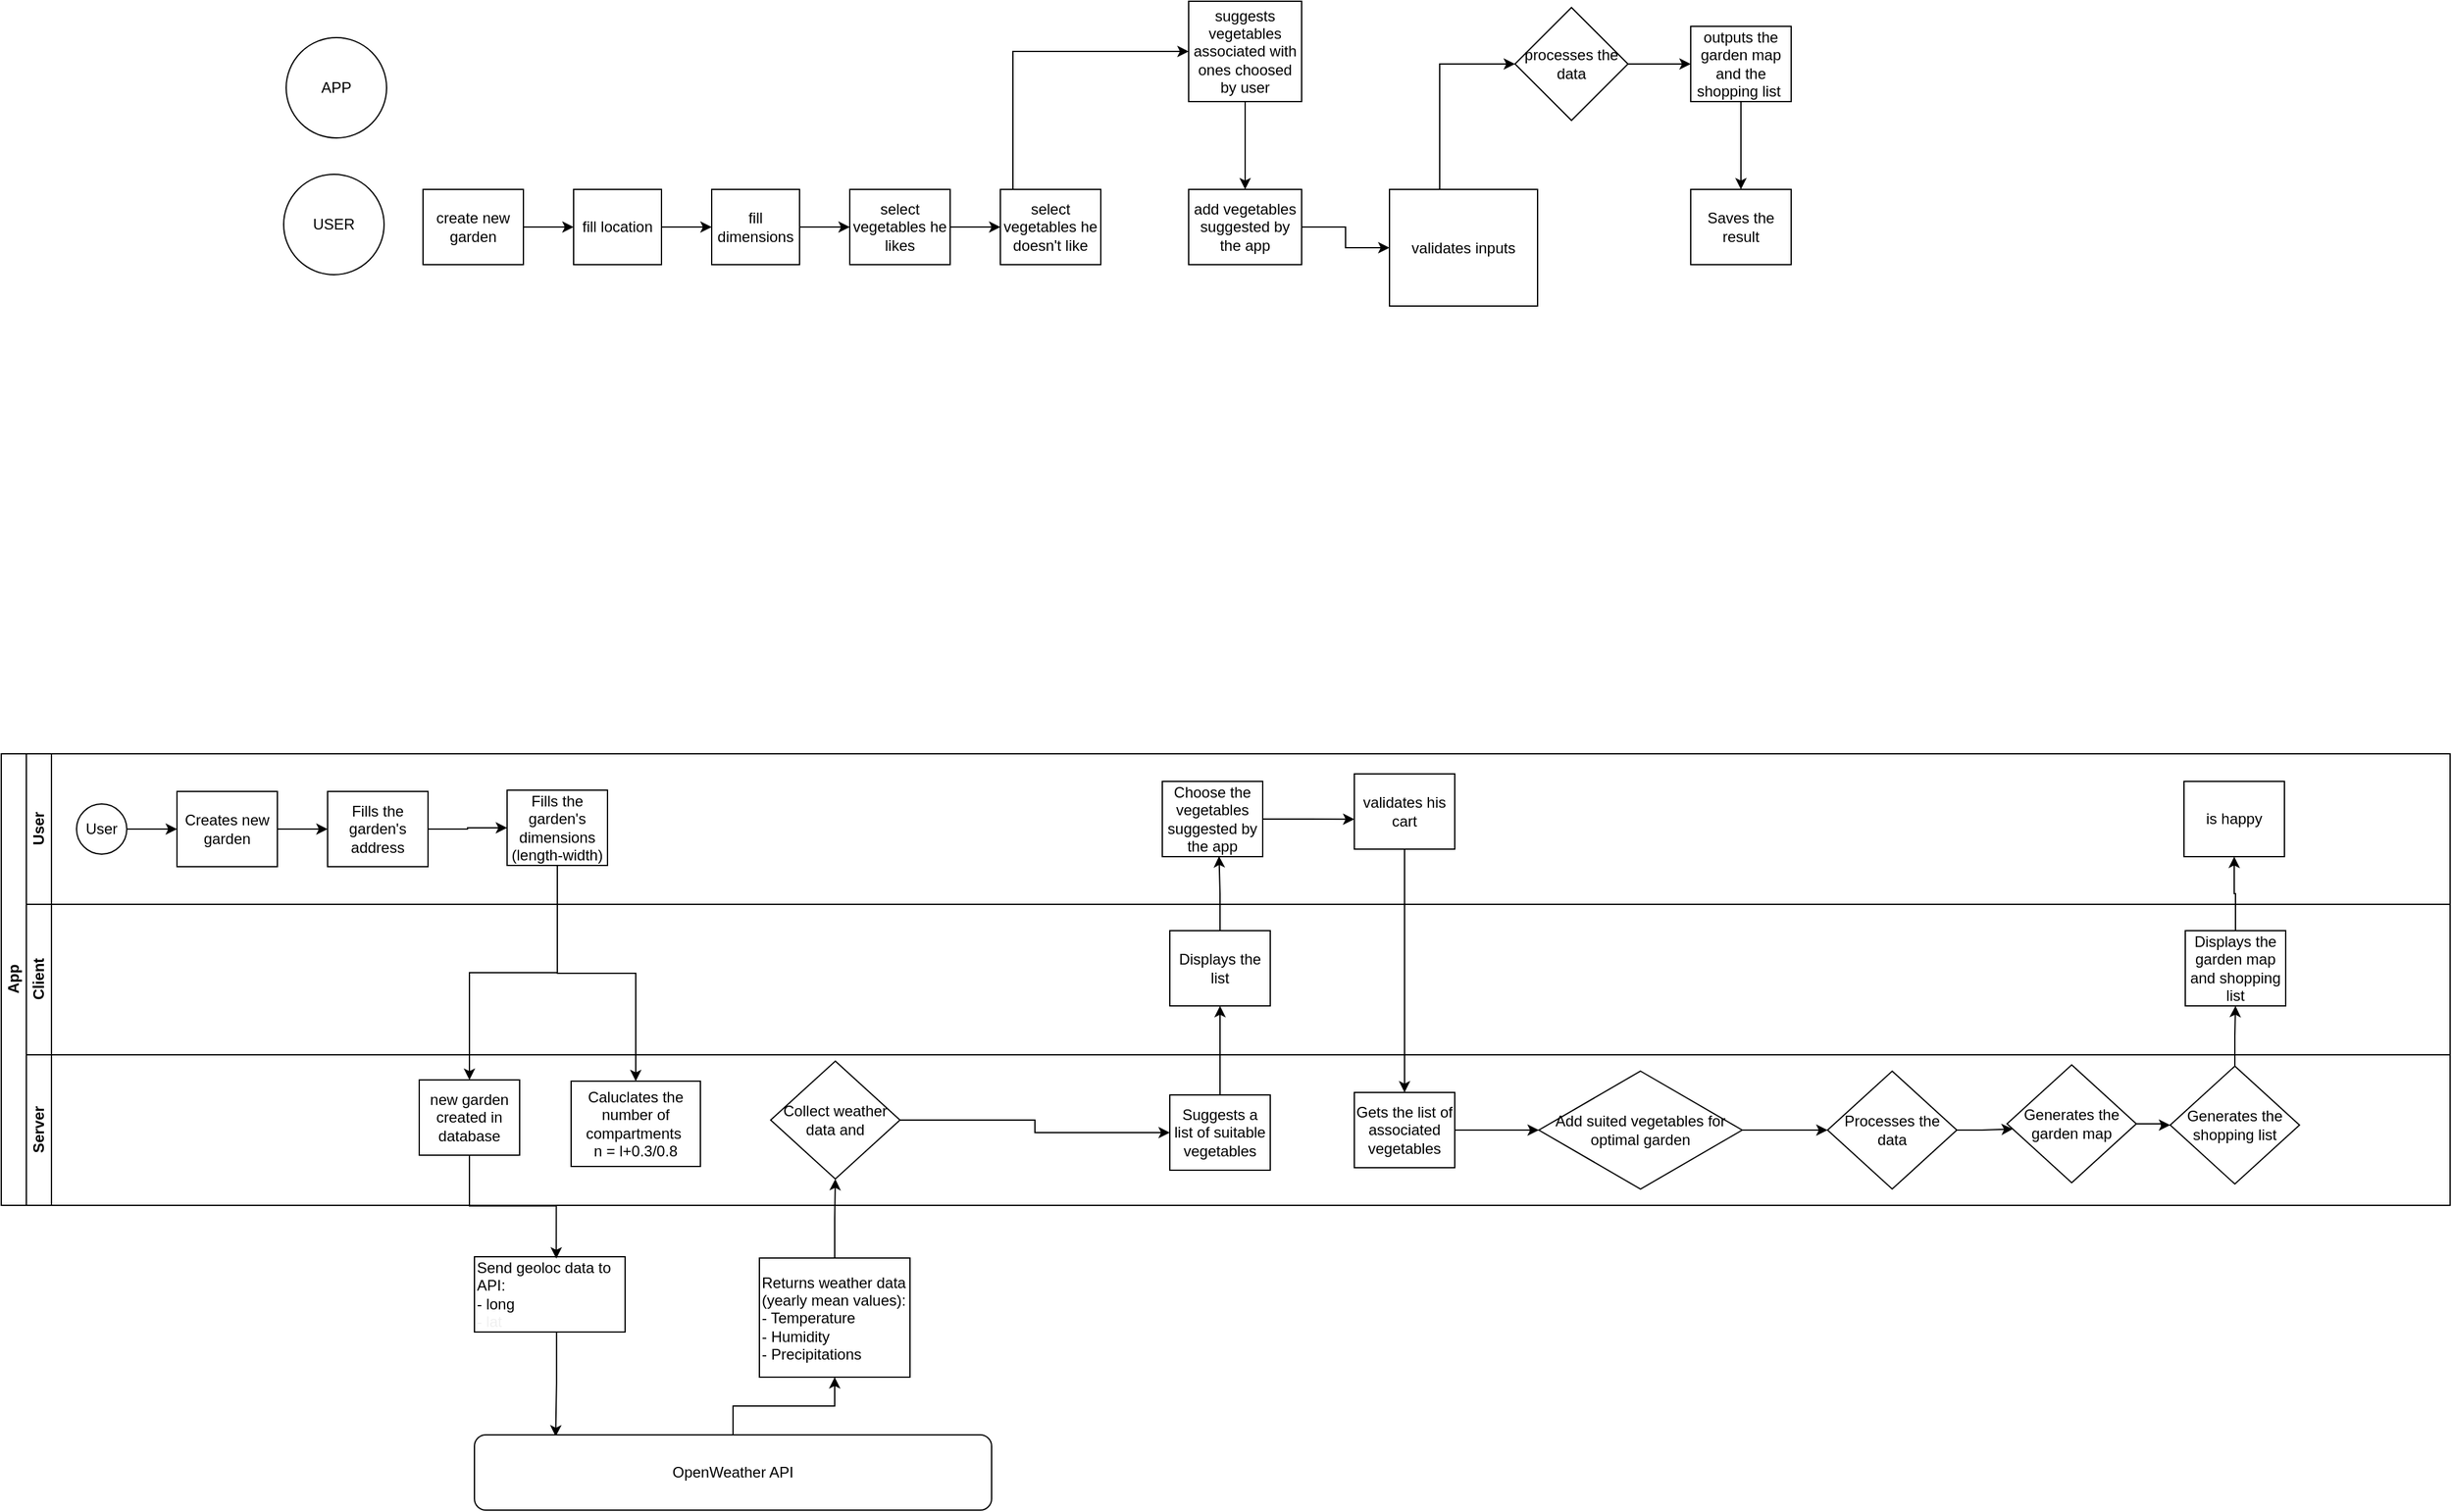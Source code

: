 <mxfile version="21.3.7" type="github">
  <diagram id="prtHgNgQTEPvFCAcTncT" name="Page-1">
    <mxGraphModel dx="1122" dy="1046" grid="0" gridSize="10" guides="0" tooltips="1" connect="1" arrows="1" fold="1" page="0" pageScale="1" pageWidth="827" pageHeight="1169" math="0" shadow="0">
      <root>
        <mxCell id="0" />
        <mxCell id="1" parent="0" />
        <mxCell id="dNxyNK7c78bLwvsdeMH5-19" value="App" style="swimlane;html=1;childLayout=stackLayout;resizeParent=1;resizeParentMax=0;horizontal=0;startSize=20;horizontalStack=0;" parent="1" vertex="1">
          <mxGeometry x="124" y="520" width="1951" height="360" as="geometry" />
        </mxCell>
        <mxCell id="nP0fV60kE_Xsv_RjXeuA-58" style="edgeStyle=orthogonalEdgeStyle;rounded=0;orthogonalLoop=1;jettySize=auto;html=1;entryX=0.5;entryY=1;entryDx=0;entryDy=0;" parent="dNxyNK7c78bLwvsdeMH5-19" source="nP0fV60kE_Xsv_RjXeuA-52" target="nP0fV60kE_Xsv_RjXeuA-55" edge="1">
          <mxGeometry relative="1" as="geometry" />
        </mxCell>
        <mxCell id="nP0fV60kE_Xsv_RjXeuA-60" style="edgeStyle=orthogonalEdgeStyle;rounded=0;orthogonalLoop=1;jettySize=auto;html=1;entryX=0.5;entryY=1;entryDx=0;entryDy=0;" parent="dNxyNK7c78bLwvsdeMH5-19" source="nP0fV60kE_Xsv_RjXeuA-55" target="nP0fV60kE_Xsv_RjXeuA-59" edge="1">
          <mxGeometry relative="1" as="geometry" />
        </mxCell>
        <mxCell id="dNxyNK7c78bLwvsdeMH5-20" value="User" style="swimlane;html=1;startSize=20;horizontal=0;" parent="dNxyNK7c78bLwvsdeMH5-19" vertex="1">
          <mxGeometry x="20" width="1931" height="120" as="geometry" />
        </mxCell>
        <mxCell id="dNxyNK7c78bLwvsdeMH5-25" value="" style="edgeStyle=orthogonalEdgeStyle;rounded=0;orthogonalLoop=1;jettySize=auto;html=1;" parent="dNxyNK7c78bLwvsdeMH5-20" source="dNxyNK7c78bLwvsdeMH5-23" target="dNxyNK7c78bLwvsdeMH5-24" edge="1">
          <mxGeometry relative="1" as="geometry" />
        </mxCell>
        <mxCell id="dNxyNK7c78bLwvsdeMH5-23" value="User" style="ellipse;whiteSpace=wrap;html=1;" parent="dNxyNK7c78bLwvsdeMH5-20" vertex="1">
          <mxGeometry x="40" y="40" width="40" height="40" as="geometry" />
        </mxCell>
        <mxCell id="nP0fV60kE_Xsv_RjXeuA-33" style="edgeStyle=orthogonalEdgeStyle;rounded=0;orthogonalLoop=1;jettySize=auto;html=1;entryX=0;entryY=0.5;entryDx=0;entryDy=0;" parent="dNxyNK7c78bLwvsdeMH5-20" source="dNxyNK7c78bLwvsdeMH5-24" target="dNxyNK7c78bLwvsdeMH5-30" edge="1">
          <mxGeometry relative="1" as="geometry" />
        </mxCell>
        <mxCell id="dNxyNK7c78bLwvsdeMH5-24" value="Creates new garden" style="rounded=0;whiteSpace=wrap;html=1;fontFamily=Helvetica;fontSize=12;fontColor=#000000;align=center;" parent="dNxyNK7c78bLwvsdeMH5-20" vertex="1">
          <mxGeometry x="120" y="30" width="80" height="60" as="geometry" />
        </mxCell>
        <mxCell id="nP0fV60kE_Xsv_RjXeuA-34" style="edgeStyle=orthogonalEdgeStyle;rounded=0;orthogonalLoop=1;jettySize=auto;html=1;" parent="dNxyNK7c78bLwvsdeMH5-20" source="dNxyNK7c78bLwvsdeMH5-30" target="nP0fV60kE_Xsv_RjXeuA-28" edge="1">
          <mxGeometry relative="1" as="geometry" />
        </mxCell>
        <mxCell id="dNxyNK7c78bLwvsdeMH5-30" value="Fills the garden&#39;s address" style="rounded=0;whiteSpace=wrap;html=1;fontFamily=Helvetica;fontSize=12;fontColor=#000000;align=center;" parent="dNxyNK7c78bLwvsdeMH5-20" vertex="1">
          <mxGeometry x="240" y="30" width="80" height="60" as="geometry" />
        </mxCell>
        <mxCell id="nP0fV60kE_Xsv_RjXeuA-28" value="Fills the garden&#39;s dimensions (length-width)" style="rounded=0;whiteSpace=wrap;html=1;fontFamily=Helvetica;fontSize=12;fontColor=#000000;align=center;" parent="dNxyNK7c78bLwvsdeMH5-20" vertex="1">
          <mxGeometry x="383" y="29" width="80" height="60" as="geometry" />
        </mxCell>
        <mxCell id="nP0fV60kE_Xsv_RjXeuA-48" style="edgeStyle=orthogonalEdgeStyle;rounded=0;orthogonalLoop=1;jettySize=auto;html=1;entryX=0;entryY=0.603;entryDx=0;entryDy=0;entryPerimeter=0;" parent="dNxyNK7c78bLwvsdeMH5-20" source="nP0fV60kE_Xsv_RjXeuA-32" target="2SLstcdZzmgSpFHANEhk-1" edge="1">
          <mxGeometry relative="1" as="geometry">
            <mxPoint x="1107" y="49" as="targetPoint" />
          </mxGeometry>
        </mxCell>
        <mxCell id="nP0fV60kE_Xsv_RjXeuA-32" value="Choose the vegetables suggested by the app" style="rounded=0;whiteSpace=wrap;html=1;fontFamily=Helvetica;fontSize=12;fontColor=#000000;align=center;" parent="dNxyNK7c78bLwvsdeMH5-20" vertex="1">
          <mxGeometry x="905" y="22" width="80" height="60" as="geometry" />
        </mxCell>
        <mxCell id="nP0fV60kE_Xsv_RjXeuA-59" value="is happy" style="rounded=0;whiteSpace=wrap;html=1;fontFamily=Helvetica;fontSize=12;fontColor=#000000;align=center;" parent="dNxyNK7c78bLwvsdeMH5-20" vertex="1">
          <mxGeometry x="1719" y="22" width="80" height="60" as="geometry" />
        </mxCell>
        <mxCell id="2SLstcdZzmgSpFHANEhk-1" value="validates his cart" style="rounded=0;whiteSpace=wrap;html=1;fontFamily=Helvetica;fontSize=12;fontColor=#000000;align=center;" vertex="1" parent="dNxyNK7c78bLwvsdeMH5-20">
          <mxGeometry x="1058" y="16" width="80" height="60" as="geometry" />
        </mxCell>
        <mxCell id="dNxyNK7c78bLwvsdeMH5-21" value="Client" style="swimlane;html=1;startSize=20;horizontal=0;" parent="dNxyNK7c78bLwvsdeMH5-19" vertex="1">
          <mxGeometry x="20" y="120" width="1931" height="120" as="geometry" />
        </mxCell>
        <mxCell id="nP0fV60kE_Xsv_RjXeuA-42" value="Displays the list" style="rounded=0;whiteSpace=wrap;html=1;fontFamily=Helvetica;fontSize=12;fontColor=#000000;align=center;" parent="dNxyNK7c78bLwvsdeMH5-21" vertex="1">
          <mxGeometry x="911" y="21" width="80" height="60" as="geometry" />
        </mxCell>
        <mxCell id="nP0fV60kE_Xsv_RjXeuA-55" value="Displays the garden map and shopping list" style="rounded=0;whiteSpace=wrap;html=1;fontFamily=Helvetica;fontSize=12;fontColor=#000000;align=center;" parent="dNxyNK7c78bLwvsdeMH5-21" vertex="1">
          <mxGeometry x="1720" y="21" width="80" height="60" as="geometry" />
        </mxCell>
        <mxCell id="nP0fV60kE_Xsv_RjXeuA-43" style="edgeStyle=orthogonalEdgeStyle;rounded=0;orthogonalLoop=1;jettySize=auto;html=1;entryX=0.5;entryY=1;entryDx=0;entryDy=0;" parent="dNxyNK7c78bLwvsdeMH5-19" source="nP0fV60kE_Xsv_RjXeuA-39" target="nP0fV60kE_Xsv_RjXeuA-42" edge="1">
          <mxGeometry relative="1" as="geometry" />
        </mxCell>
        <mxCell id="nP0fV60kE_Xsv_RjXeuA-44" style="edgeStyle=orthogonalEdgeStyle;rounded=0;orthogonalLoop=1;jettySize=auto;html=1;entryX=0.565;entryY=0.993;entryDx=0;entryDy=0;entryPerimeter=0;" parent="dNxyNK7c78bLwvsdeMH5-19" source="nP0fV60kE_Xsv_RjXeuA-42" target="nP0fV60kE_Xsv_RjXeuA-32" edge="1">
          <mxGeometry relative="1" as="geometry" />
        </mxCell>
        <mxCell id="pdYqH0JFKsMIZITRfN3r-1" style="edgeStyle=orthogonalEdgeStyle;rounded=0;orthogonalLoop=1;jettySize=auto;html=1;entryX=0.5;entryY=0;entryDx=0;entryDy=0;" parent="dNxyNK7c78bLwvsdeMH5-19" source="nP0fV60kE_Xsv_RjXeuA-28" target="dNxyNK7c78bLwvsdeMH5-34" edge="1">
          <mxGeometry relative="1" as="geometry" />
        </mxCell>
        <mxCell id="dNxyNK7c78bLwvsdeMH5-22" value="Server" style="swimlane;html=1;startSize=20;horizontal=0;" parent="dNxyNK7c78bLwvsdeMH5-19" vertex="1">
          <mxGeometry x="20" y="240" width="1931" height="120" as="geometry" />
        </mxCell>
        <mxCell id="dNxyNK7c78bLwvsdeMH5-34" value="new garden created in database" style="rounded=0;whiteSpace=wrap;html=1;fontFamily=Helvetica;fontSize=12;fontColor=#000000;align=center;" parent="dNxyNK7c78bLwvsdeMH5-22" vertex="1">
          <mxGeometry x="313" y="20" width="80" height="60" as="geometry" />
        </mxCell>
        <mxCell id="nP0fV60kE_Xsv_RjXeuA-41" style="edgeStyle=orthogonalEdgeStyle;rounded=0;orthogonalLoop=1;jettySize=auto;html=1;entryX=0;entryY=0.5;entryDx=0;entryDy=0;" parent="dNxyNK7c78bLwvsdeMH5-22" source="nP0fV60kE_Xsv_RjXeuA-38" target="nP0fV60kE_Xsv_RjXeuA-39" edge="1">
          <mxGeometry relative="1" as="geometry" />
        </mxCell>
        <mxCell id="nP0fV60kE_Xsv_RjXeuA-38" value="Collect weather data and" style="rhombus;whiteSpace=wrap;html=1;" parent="dNxyNK7c78bLwvsdeMH5-22" vertex="1">
          <mxGeometry x="593" y="5" width="103" height="94" as="geometry" />
        </mxCell>
        <mxCell id="nP0fV60kE_Xsv_RjXeuA-39" value="Suggests a list of suitable vegetables" style="rounded=0;whiteSpace=wrap;html=1;fontFamily=Helvetica;fontSize=12;fontColor=#000000;align=center;" parent="dNxyNK7c78bLwvsdeMH5-22" vertex="1">
          <mxGeometry x="911" y="32" width="80" height="60" as="geometry" />
        </mxCell>
        <mxCell id="nP0fV60kE_Xsv_RjXeuA-53" style="edgeStyle=orthogonalEdgeStyle;rounded=0;orthogonalLoop=1;jettySize=auto;html=1;entryX=0.045;entryY=0.544;entryDx=0;entryDy=0;entryPerimeter=0;" parent="dNxyNK7c78bLwvsdeMH5-22" source="nP0fV60kE_Xsv_RjXeuA-49" target="nP0fV60kE_Xsv_RjXeuA-51" edge="1">
          <mxGeometry relative="1" as="geometry" />
        </mxCell>
        <mxCell id="nP0fV60kE_Xsv_RjXeuA-49" value="Processes the data" style="rhombus;whiteSpace=wrap;html=1;" parent="dNxyNK7c78bLwvsdeMH5-22" vertex="1">
          <mxGeometry x="1435" y="13" width="103" height="94" as="geometry" />
        </mxCell>
        <mxCell id="nP0fV60kE_Xsv_RjXeuA-54" style="edgeStyle=orthogonalEdgeStyle;rounded=0;orthogonalLoop=1;jettySize=auto;html=1;entryX=0;entryY=0.5;entryDx=0;entryDy=0;" parent="dNxyNK7c78bLwvsdeMH5-22" source="nP0fV60kE_Xsv_RjXeuA-51" target="nP0fV60kE_Xsv_RjXeuA-52" edge="1">
          <mxGeometry relative="1" as="geometry" />
        </mxCell>
        <mxCell id="nP0fV60kE_Xsv_RjXeuA-51" value="Generates the garden map" style="rhombus;whiteSpace=wrap;html=1;" parent="dNxyNK7c78bLwvsdeMH5-22" vertex="1">
          <mxGeometry x="1578" y="8" width="103" height="94" as="geometry" />
        </mxCell>
        <mxCell id="nP0fV60kE_Xsv_RjXeuA-52" value="Generates the shopping list" style="rhombus;whiteSpace=wrap;html=1;" parent="dNxyNK7c78bLwvsdeMH5-22" vertex="1">
          <mxGeometry x="1708" y="9" width="103" height="94" as="geometry" />
        </mxCell>
        <mxCell id="2SLstcdZzmgSpFHANEhk-10" style="edgeStyle=orthogonalEdgeStyle;rounded=0;orthogonalLoop=1;jettySize=auto;html=1;entryX=0;entryY=0.5;entryDx=0;entryDy=0;" edge="1" parent="dNxyNK7c78bLwvsdeMH5-22" source="2SLstcdZzmgSpFHANEhk-2" target="2SLstcdZzmgSpFHANEhk-9">
          <mxGeometry relative="1" as="geometry" />
        </mxCell>
        <mxCell id="2SLstcdZzmgSpFHANEhk-2" value="Gets the list of associated vegetables" style="rounded=0;whiteSpace=wrap;html=1;fontFamily=Helvetica;fontSize=12;fontColor=#000000;align=center;" vertex="1" parent="dNxyNK7c78bLwvsdeMH5-22">
          <mxGeometry x="1058" y="30" width="80" height="60" as="geometry" />
        </mxCell>
        <mxCell id="2SLstcdZzmgSpFHANEhk-11" style="edgeStyle=orthogonalEdgeStyle;rounded=0;orthogonalLoop=1;jettySize=auto;html=1;entryX=0;entryY=0.5;entryDx=0;entryDy=0;" edge="1" parent="dNxyNK7c78bLwvsdeMH5-22" source="2SLstcdZzmgSpFHANEhk-9" target="nP0fV60kE_Xsv_RjXeuA-49">
          <mxGeometry relative="1" as="geometry" />
        </mxCell>
        <mxCell id="2SLstcdZzmgSpFHANEhk-9" value="Add suited vegetables for optimal garden" style="rhombus;whiteSpace=wrap;html=1;" vertex="1" parent="dNxyNK7c78bLwvsdeMH5-22">
          <mxGeometry x="1205" y="13" width="162" height="94" as="geometry" />
        </mxCell>
        <mxCell id="2SLstcdZzmgSpFHANEhk-12" value="Caluclates the number of compartments&amp;nbsp;&lt;br&gt;n = l+0.3/0.8" style="rounded=0;whiteSpace=wrap;html=1;fontFamily=Helvetica;fontSize=12;fontColor=#000000;align=center;" vertex="1" parent="dNxyNK7c78bLwvsdeMH5-22">
          <mxGeometry x="434" y="21" width="103" height="68" as="geometry" />
        </mxCell>
        <mxCell id="2SLstcdZzmgSpFHANEhk-3" style="edgeStyle=orthogonalEdgeStyle;rounded=0;orthogonalLoop=1;jettySize=auto;html=1;entryX=0.5;entryY=0;entryDx=0;entryDy=0;" edge="1" parent="dNxyNK7c78bLwvsdeMH5-19" source="2SLstcdZzmgSpFHANEhk-1" target="2SLstcdZzmgSpFHANEhk-2">
          <mxGeometry relative="1" as="geometry" />
        </mxCell>
        <mxCell id="2SLstcdZzmgSpFHANEhk-13" style="edgeStyle=orthogonalEdgeStyle;rounded=0;orthogonalLoop=1;jettySize=auto;html=1;entryX=0.5;entryY=0;entryDx=0;entryDy=0;" edge="1" parent="dNxyNK7c78bLwvsdeMH5-19" source="nP0fV60kE_Xsv_RjXeuA-28" target="2SLstcdZzmgSpFHANEhk-12">
          <mxGeometry relative="1" as="geometry" />
        </mxCell>
        <mxCell id="nP0fV60kE_Xsv_RjXeuA-3" value="" style="edgeStyle=orthogonalEdgeStyle;rounded=0;orthogonalLoop=1;jettySize=auto;html=1;" parent="1" source="nP0fV60kE_Xsv_RjXeuA-1" target="nP0fV60kE_Xsv_RjXeuA-2" edge="1">
          <mxGeometry relative="1" as="geometry" />
        </mxCell>
        <mxCell id="nP0fV60kE_Xsv_RjXeuA-1" value="create new garden" style="rounded=0;whiteSpace=wrap;html=1;" parent="1" vertex="1">
          <mxGeometry x="460" y="70" width="80" height="60" as="geometry" />
        </mxCell>
        <mxCell id="nP0fV60kE_Xsv_RjXeuA-5" value="" style="edgeStyle=orthogonalEdgeStyle;rounded=0;orthogonalLoop=1;jettySize=auto;html=1;" parent="1" source="nP0fV60kE_Xsv_RjXeuA-2" target="nP0fV60kE_Xsv_RjXeuA-4" edge="1">
          <mxGeometry relative="1" as="geometry" />
        </mxCell>
        <mxCell id="nP0fV60kE_Xsv_RjXeuA-2" value="fill location" style="rounded=0;whiteSpace=wrap;html=1;" parent="1" vertex="1">
          <mxGeometry x="580" y="70" width="70" height="60" as="geometry" />
        </mxCell>
        <mxCell id="nP0fV60kE_Xsv_RjXeuA-7" value="" style="edgeStyle=orthogonalEdgeStyle;rounded=0;orthogonalLoop=1;jettySize=auto;html=1;" parent="1" source="nP0fV60kE_Xsv_RjXeuA-4" target="nP0fV60kE_Xsv_RjXeuA-6" edge="1">
          <mxGeometry relative="1" as="geometry" />
        </mxCell>
        <mxCell id="nP0fV60kE_Xsv_RjXeuA-4" value="fill dimensions" style="rounded=0;whiteSpace=wrap;html=1;" parent="1" vertex="1">
          <mxGeometry x="690" y="70" width="70" height="60" as="geometry" />
        </mxCell>
        <mxCell id="nP0fV60kE_Xsv_RjXeuA-9" value="" style="edgeStyle=orthogonalEdgeStyle;rounded=0;orthogonalLoop=1;jettySize=auto;html=1;" parent="1" source="nP0fV60kE_Xsv_RjXeuA-6" target="nP0fV60kE_Xsv_RjXeuA-8" edge="1">
          <mxGeometry relative="1" as="geometry" />
        </mxCell>
        <mxCell id="nP0fV60kE_Xsv_RjXeuA-6" value="select vegetables he likes" style="rounded=0;whiteSpace=wrap;html=1;" parent="1" vertex="1">
          <mxGeometry x="800" y="70" width="80" height="60" as="geometry" />
        </mxCell>
        <mxCell id="nP0fV60kE_Xsv_RjXeuA-18" style="edgeStyle=orthogonalEdgeStyle;rounded=0;orthogonalLoop=1;jettySize=auto;html=1;entryX=0;entryY=0.5;entryDx=0;entryDy=0;" parent="1" source="nP0fV60kE_Xsv_RjXeuA-8" target="nP0fV60kE_Xsv_RjXeuA-12" edge="1">
          <mxGeometry relative="1" as="geometry">
            <Array as="points">
              <mxPoint x="930" y="-40" />
            </Array>
          </mxGeometry>
        </mxCell>
        <mxCell id="nP0fV60kE_Xsv_RjXeuA-8" value="select vegetables he doesn&#39;t like" style="rounded=0;whiteSpace=wrap;html=1;" parent="1" vertex="1">
          <mxGeometry x="920" y="70" width="80" height="60" as="geometry" />
        </mxCell>
        <mxCell id="nP0fV60kE_Xsv_RjXeuA-20" value="" style="edgeStyle=orthogonalEdgeStyle;rounded=0;orthogonalLoop=1;jettySize=auto;html=1;" parent="1" source="nP0fV60kE_Xsv_RjXeuA-10" target="nP0fV60kE_Xsv_RjXeuA-19" edge="1">
          <mxGeometry relative="1" as="geometry" />
        </mxCell>
        <mxCell id="nP0fV60kE_Xsv_RjXeuA-10" value="add vegetables suggested by the app" style="rounded=0;whiteSpace=wrap;html=1;" parent="1" vertex="1">
          <mxGeometry x="1070" y="70" width="90" height="60" as="geometry" />
        </mxCell>
        <mxCell id="nP0fV60kE_Xsv_RjXeuA-17" style="edgeStyle=orthogonalEdgeStyle;rounded=0;orthogonalLoop=1;jettySize=auto;html=1;entryX=0.5;entryY=0;entryDx=0;entryDy=0;" parent="1" source="nP0fV60kE_Xsv_RjXeuA-12" target="nP0fV60kE_Xsv_RjXeuA-10" edge="1">
          <mxGeometry relative="1" as="geometry" />
        </mxCell>
        <mxCell id="nP0fV60kE_Xsv_RjXeuA-12" value="suggests vegetables associated with ones choosed by user" style="rounded=0;whiteSpace=wrap;html=1;" parent="1" vertex="1">
          <mxGeometry x="1070" y="-80" width="90" height="80" as="geometry" />
        </mxCell>
        <mxCell id="nP0fV60kE_Xsv_RjXeuA-14" value="USER" style="ellipse;whiteSpace=wrap;html=1;aspect=fixed;" parent="1" vertex="1">
          <mxGeometry x="349" y="58" width="80" height="80" as="geometry" />
        </mxCell>
        <mxCell id="nP0fV60kE_Xsv_RjXeuA-15" value="APP" style="ellipse;whiteSpace=wrap;html=1;aspect=fixed;" parent="1" vertex="1">
          <mxGeometry x="351" y="-51" width="80" height="80" as="geometry" />
        </mxCell>
        <mxCell id="nP0fV60kE_Xsv_RjXeuA-22" style="edgeStyle=orthogonalEdgeStyle;rounded=0;orthogonalLoop=1;jettySize=auto;html=1;entryX=0;entryY=0.5;entryDx=0;entryDy=0;" parent="1" source="nP0fV60kE_Xsv_RjXeuA-19" target="nP0fV60kE_Xsv_RjXeuA-25" edge="1">
          <mxGeometry relative="1" as="geometry">
            <Array as="points">
              <mxPoint x="1270" y="-30" />
            </Array>
          </mxGeometry>
        </mxCell>
        <mxCell id="nP0fV60kE_Xsv_RjXeuA-19" value="validates inputs" style="rounded=0;whiteSpace=wrap;html=1;" parent="1" vertex="1">
          <mxGeometry x="1230" y="70" width="118" height="93" as="geometry" />
        </mxCell>
        <mxCell id="nP0fV60kE_Xsv_RjXeuA-24" style="edgeStyle=orthogonalEdgeStyle;rounded=0;orthogonalLoop=1;jettySize=auto;html=1;entryX=0.5;entryY=0;entryDx=0;entryDy=0;" parent="1" source="nP0fV60kE_Xsv_RjXeuA-21" target="nP0fV60kE_Xsv_RjXeuA-23" edge="1">
          <mxGeometry relative="1" as="geometry" />
        </mxCell>
        <mxCell id="nP0fV60kE_Xsv_RjXeuA-21" value="outputs the garden map and the shopping list&amp;nbsp;" style="rounded=0;whiteSpace=wrap;html=1;" parent="1" vertex="1">
          <mxGeometry x="1470" y="-60" width="80" height="60" as="geometry" />
        </mxCell>
        <mxCell id="nP0fV60kE_Xsv_RjXeuA-23" value="Saves the result" style="rounded=0;whiteSpace=wrap;html=1;" parent="1" vertex="1">
          <mxGeometry x="1470" y="70" width="80" height="60" as="geometry" />
        </mxCell>
        <mxCell id="nP0fV60kE_Xsv_RjXeuA-26" style="edgeStyle=orthogonalEdgeStyle;rounded=0;orthogonalLoop=1;jettySize=auto;html=1;entryX=0;entryY=0.5;entryDx=0;entryDy=0;" parent="1" source="nP0fV60kE_Xsv_RjXeuA-25" target="nP0fV60kE_Xsv_RjXeuA-21" edge="1">
          <mxGeometry relative="1" as="geometry" />
        </mxCell>
        <mxCell id="nP0fV60kE_Xsv_RjXeuA-25" value="processes the data" style="rhombus;whiteSpace=wrap;html=1;" parent="1" vertex="1">
          <mxGeometry x="1330" y="-75" width="90" height="90" as="geometry" />
        </mxCell>
        <mxCell id="pdYqH0JFKsMIZITRfN3r-4" style="edgeStyle=orthogonalEdgeStyle;rounded=0;orthogonalLoop=1;jettySize=auto;html=1;entryX=0.157;entryY=0.022;entryDx=0;entryDy=0;entryPerimeter=0;exitX=0.545;exitY=0.99;exitDx=0;exitDy=0;exitPerimeter=0;" parent="1" source="pdYqH0JFKsMIZITRfN3r-8" target="pdYqH0JFKsMIZITRfN3r-5" edge="1">
          <mxGeometry relative="1" as="geometry">
            <mxPoint x="566.5" y="1020.667" as="targetPoint" />
            <mxPoint x="566.5" y="988.0" as="sourcePoint" />
          </mxGeometry>
        </mxCell>
        <mxCell id="pdYqH0JFKsMIZITRfN3r-12" style="edgeStyle=orthogonalEdgeStyle;rounded=0;orthogonalLoop=1;jettySize=auto;html=1;" parent="1" source="pdYqH0JFKsMIZITRfN3r-5" target="pdYqH0JFKsMIZITRfN3r-11" edge="1">
          <mxGeometry relative="1" as="geometry" />
        </mxCell>
        <mxCell id="pdYqH0JFKsMIZITRfN3r-5" value="OpenWeather API" style="rounded=1;whiteSpace=wrap;html=1;" parent="1" vertex="1">
          <mxGeometry x="501" y="1063" width="412" height="60" as="geometry" />
        </mxCell>
        <mxCell id="pdYqH0JFKsMIZITRfN3r-8" value="Send geoloc data to API:&lt;br&gt;- long&lt;br&gt;&lt;div style=&quot;&quot;&gt;&lt;span data-darkreader-inline-color=&quot;&quot; data-darkreader-inline-bgcolor=&quot;&quot; style=&quot;background-color: initial; color: rgb(240, 240, 240); --darkreader-inline-bgcolor: initial; --darkreader-inline-color: #dfdcd7;&quot;&gt;- lat&lt;/span&gt;&lt;/div&gt;" style="rounded=0;whiteSpace=wrap;html=1;align=left;" parent="1" vertex="1">
          <mxGeometry x="501" y="921" width="120" height="60" as="geometry" />
        </mxCell>
        <mxCell id="pdYqH0JFKsMIZITRfN3r-10" style="edgeStyle=orthogonalEdgeStyle;rounded=0;orthogonalLoop=1;jettySize=auto;html=1;entryX=0.543;entryY=0.024;entryDx=0;entryDy=0;entryPerimeter=0;" parent="1" source="dNxyNK7c78bLwvsdeMH5-34" target="pdYqH0JFKsMIZITRfN3r-8" edge="1">
          <mxGeometry relative="1" as="geometry" />
        </mxCell>
        <mxCell id="pdYqH0JFKsMIZITRfN3r-13" style="edgeStyle=orthogonalEdgeStyle;rounded=0;orthogonalLoop=1;jettySize=auto;html=1;" parent="1" source="pdYqH0JFKsMIZITRfN3r-11" target="nP0fV60kE_Xsv_RjXeuA-38" edge="1">
          <mxGeometry relative="1" as="geometry" />
        </mxCell>
        <mxCell id="pdYqH0JFKsMIZITRfN3r-11" value="Returns weather data (yearly mean values):&lt;br&gt;- Temperature&lt;br&gt;- Humidity&lt;br&gt;- Precipitations" style="rounded=0;whiteSpace=wrap;html=1;align=left;" parent="1" vertex="1">
          <mxGeometry x="728" y="922" width="120" height="95" as="geometry" />
        </mxCell>
      </root>
    </mxGraphModel>
  </diagram>
</mxfile>
